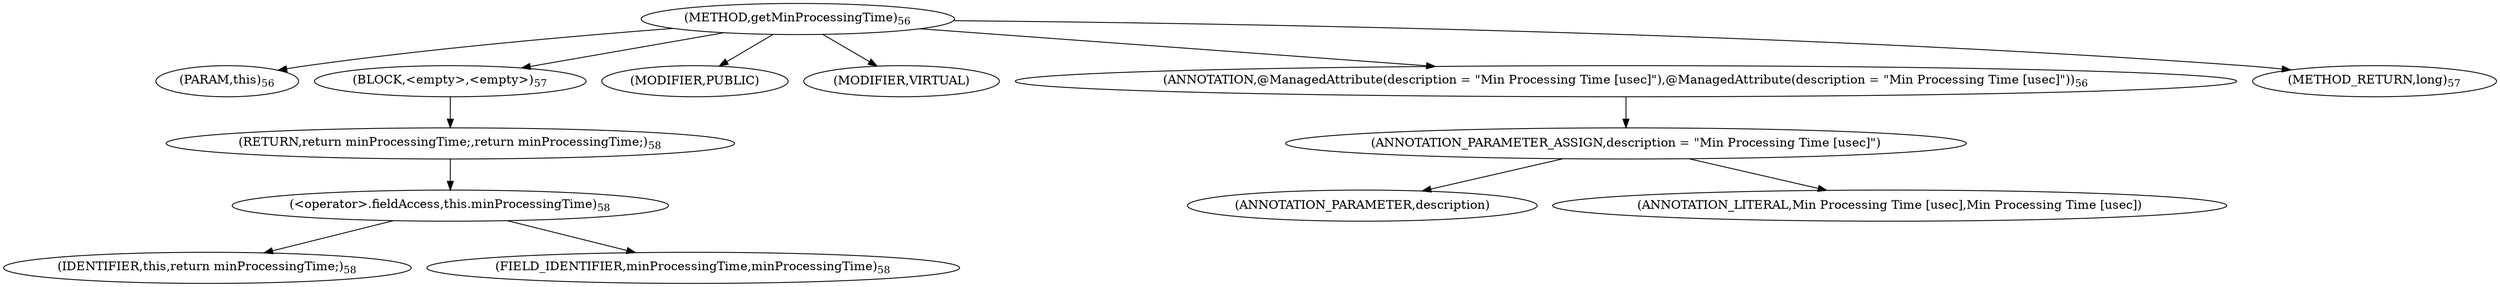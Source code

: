 digraph "getMinProcessingTime" {  
"90" [label = <(METHOD,getMinProcessingTime)<SUB>56</SUB>> ]
"91" [label = <(PARAM,this)<SUB>56</SUB>> ]
"92" [label = <(BLOCK,&lt;empty&gt;,&lt;empty&gt;)<SUB>57</SUB>> ]
"93" [label = <(RETURN,return minProcessingTime;,return minProcessingTime;)<SUB>58</SUB>> ]
"94" [label = <(&lt;operator&gt;.fieldAccess,this.minProcessingTime)<SUB>58</SUB>> ]
"95" [label = <(IDENTIFIER,this,return minProcessingTime;)<SUB>58</SUB>> ]
"96" [label = <(FIELD_IDENTIFIER,minProcessingTime,minProcessingTime)<SUB>58</SUB>> ]
"97" [label = <(MODIFIER,PUBLIC)> ]
"98" [label = <(MODIFIER,VIRTUAL)> ]
"99" [label = <(ANNOTATION,@ManagedAttribute(description = &quot;Min Processing Time [usec]&quot;),@ManagedAttribute(description = &quot;Min Processing Time [usec]&quot;))<SUB>56</SUB>> ]
"100" [label = <(ANNOTATION_PARAMETER_ASSIGN,description = &quot;Min Processing Time [usec]&quot;)> ]
"101" [label = <(ANNOTATION_PARAMETER,description)> ]
"102" [label = <(ANNOTATION_LITERAL,Min Processing Time [usec],Min Processing Time [usec])> ]
"103" [label = <(METHOD_RETURN,long)<SUB>57</SUB>> ]
  "90" -> "91" 
  "90" -> "92" 
  "90" -> "97" 
  "90" -> "98" 
  "90" -> "99" 
  "90" -> "103" 
  "92" -> "93" 
  "93" -> "94" 
  "94" -> "95" 
  "94" -> "96" 
  "99" -> "100" 
  "100" -> "101" 
  "100" -> "102" 
}
